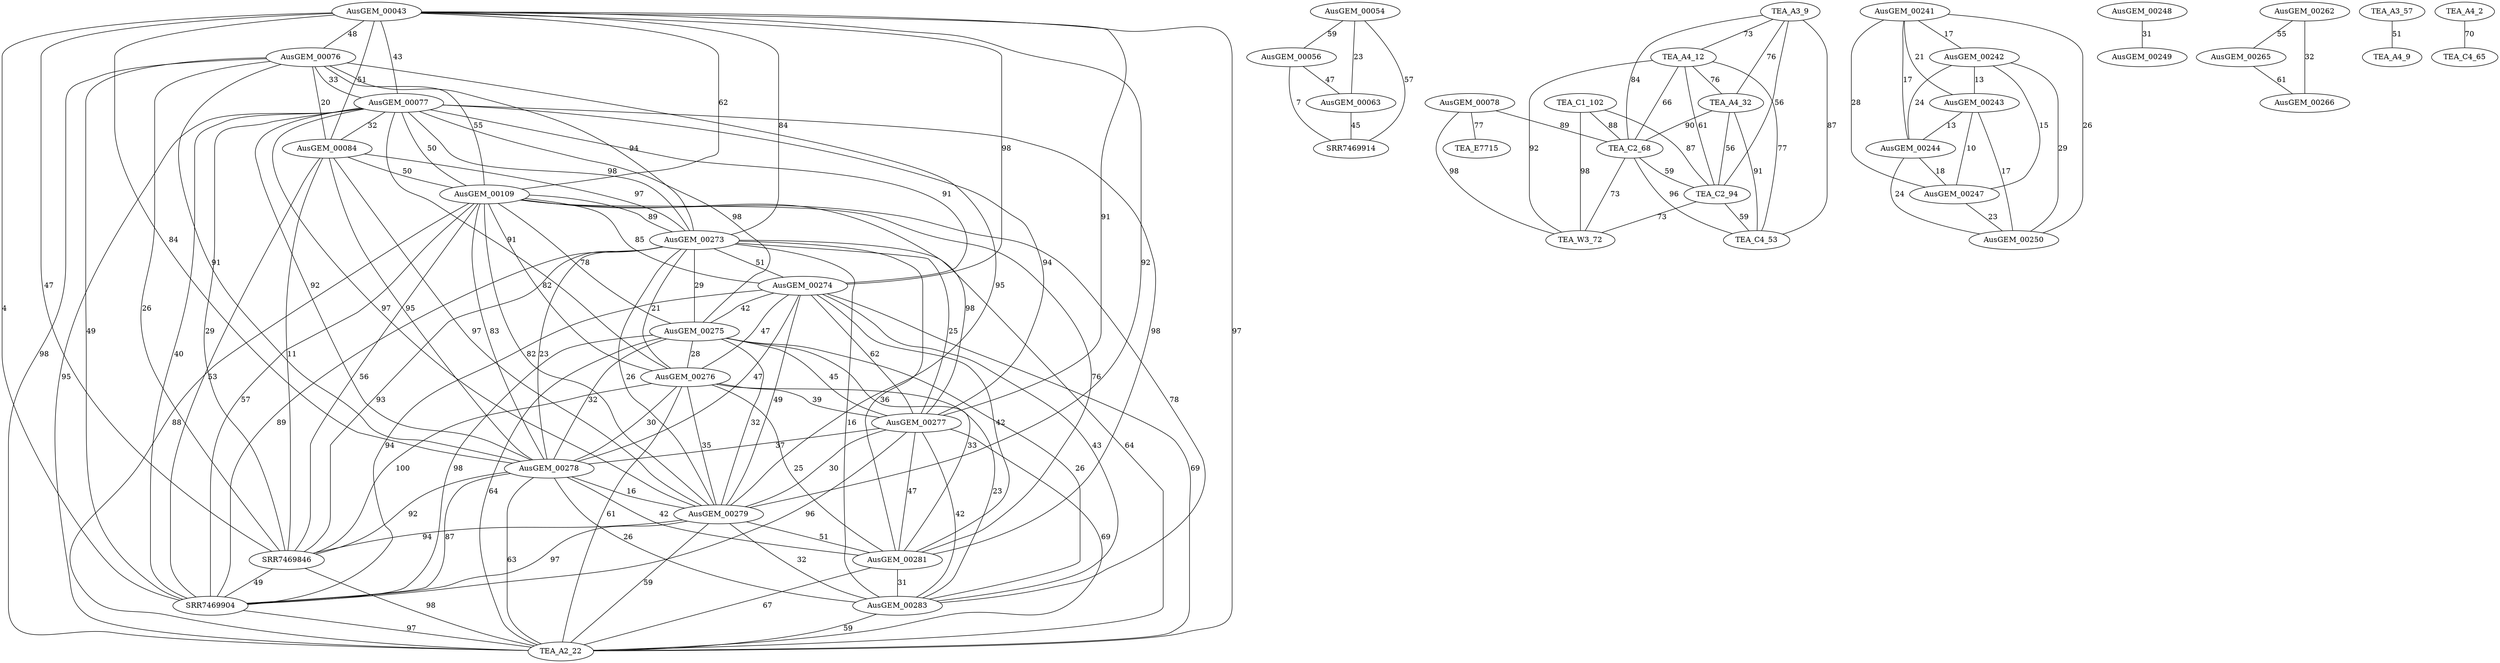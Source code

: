 graph {
	AusGEM_00043 -- AusGEM_00076 [label="48" weight=2.56] ;
	AusGEM_00043 -- AusGEM_00077 [label="43" weight=2.71] ;
	AusGEM_00043 -- AusGEM_00084 [label="51" weight=2.47] ;
	AusGEM_00043 -- AusGEM_00109 [label="62" weight=2.14] ;
	AusGEM_00043 -- AusGEM_00273 [label="84" weight=1.48] ;
	AusGEM_00043 -- AusGEM_00274 [label="98" weight=1.06] ;
	AusGEM_00043 -- AusGEM_00277 [label="91" weight=1.27] ;
	AusGEM_00043 -- AusGEM_00278 [label="84" weight=1.48] ;
	AusGEM_00043 -- AusGEM_00279 [label="92" weight=1.24] ;
	AusGEM_00043 -- SRR7469846 [label="47" weight=2.59] ;
	AusGEM_00043 -- SRR7469904 [label="4" weight=3.88] ;
	AusGEM_00043 -- TEA_A2_22 [label="97" weight=1.09] ;
	AusGEM_00054 -- AusGEM_00056 [label="59" weight=2.23] ;
	AusGEM_00054 -- AusGEM_00063 [label="23" weight=3.31] ;
	AusGEM_00054 -- SRR7469914 [label="57" weight=2.29] ;
	AusGEM_00056 -- AusGEM_00063 [label="47" weight=2.59] ;
	AusGEM_00056 -- SRR7469914 [label="7" weight=3.79] ;
	AusGEM_00063 -- SRR7469914 [label="45" weight=2.65] ;
	AusGEM_00076 -- AusGEM_00077 [label="33" weight=3.01] ;
	AusGEM_00076 -- AusGEM_00084 [label="20" weight=3.4] ;
	AusGEM_00076 -- AusGEM_00109 [label="55" weight=2.35] ;
	AusGEM_00076 -- AusGEM_00273 [label="94" weight=1.18] ;
	AusGEM_00076 -- AusGEM_00278 [label="91" weight=1.27] ;
	AusGEM_00076 -- AusGEM_00279 [label="95" weight=1.15] ;
	AusGEM_00076 -- SRR7469846 [label="26" weight=3.22] ;
	AusGEM_00076 -- SRR7469904 [label="49" weight=2.53] ;
	AusGEM_00076 -- TEA_A2_22 [label="98" weight=1.06] ;
	AusGEM_00077 -- AusGEM_00084 [label="32" weight=3.04] ;
	AusGEM_00077 -- AusGEM_00109 [label="50" weight=2.5] ;
	AusGEM_00077 -- AusGEM_00273 [label="98" weight=1.06] ;
	AusGEM_00077 -- AusGEM_00274 [label="91" weight=1.27] ;
	AusGEM_00077 -- AusGEM_00275 [label="98" weight=1.06] ;
	AusGEM_00077 -- AusGEM_00276 [label="91" weight=1.27] ;
	AusGEM_00077 -- AusGEM_00277 [label="94" weight=1.18] ;
	AusGEM_00077 -- AusGEM_00278 [label="92" weight=1.24] ;
	AusGEM_00077 -- AusGEM_00279 [label="97" weight=1.09] ;
	AusGEM_00077 -- AusGEM_00281 [label="98" weight=1.06] ;
	AusGEM_00077 -- SRR7469846 [label="29" weight=3.13] ;
	AusGEM_00077 -- SRR7469904 [label="40" weight=2.8] ;
	AusGEM_00077 -- TEA_A2_22 [label="95" weight=1.15] ;
	AusGEM_00078 -- TEA_C2_68 [label="89" weight=1.33] ;
	AusGEM_00078 -- TEA_E7715 [label="77" weight=1.69] ;
	AusGEM_00078 -- TEA_W3_72 [label="98" weight=1.06] ;
	AusGEM_00084 -- AusGEM_00109 [label="50" weight=2.5] ;
	AusGEM_00084 -- AusGEM_00273 [label="97" weight=1.09] ;
	AusGEM_00084 -- AusGEM_00278 [label="95" weight=1.15] ;
	AusGEM_00084 -- AusGEM_00279 [label="97" weight=1.09] ;
	AusGEM_00084 -- SRR7469846 [label="11" weight=3.67] ;
	AusGEM_00084 -- SRR7469904 [label="53" weight=2.41] ;
	AusGEM_00109 -- AusGEM_00273 [label="89" weight=1.33] ;
	AusGEM_00109 -- AusGEM_00274 [label="85" weight=1.45] ;
	AusGEM_00109 -- AusGEM_00275 [label="78" weight=1.66] ;
	AusGEM_00109 -- AusGEM_00276 [label="82" weight=1.54] ;
	AusGEM_00109 -- AusGEM_00277 [label="98" weight=1.06] ;
	AusGEM_00109 -- AusGEM_00278 [label="83" weight=1.51] ;
	AusGEM_00109 -- AusGEM_00279 [label="82" weight=1.54] ;
	AusGEM_00109 -- AusGEM_00281 [label="76" weight=1.72] ;
	AusGEM_00109 -- AusGEM_00283 [label="78" weight=1.66] ;
	AusGEM_00109 -- SRR7469846 [label="56" weight=2.32] ;
	AusGEM_00109 -- SRR7469904 [label="57" weight=2.29] ;
	AusGEM_00109 -- TEA_A2_22 [label="88" weight=1.36] ;
	AusGEM_00241 -- AusGEM_00242 [label="17" weight=3.49] ;
	AusGEM_00241 -- AusGEM_00243 [label="21" weight=3.37] ;
	AusGEM_00241 -- AusGEM_00244 [label="17" weight=3.49] ;
	AusGEM_00241 -- AusGEM_00247 [label="28" weight=3.16] ;
	AusGEM_00241 -- AusGEM_00250 [label="26" weight=3.22] ;
	AusGEM_00242 -- AusGEM_00243 [label="13" weight=3.61] ;
	AusGEM_00242 -- AusGEM_00244 [label="24" weight=3.28] ;
	AusGEM_00242 -- AusGEM_00247 [label="15" weight=3.55] ;
	AusGEM_00242 -- AusGEM_00250 [label="29" weight=3.13] ;
	AusGEM_00243 -- AusGEM_00244 [label="13" weight=3.61] ;
	AusGEM_00243 -- AusGEM_00247 [label="10" weight=3.7] ;
	AusGEM_00243 -- AusGEM_00250 [label="17" weight=3.49] ;
	AusGEM_00244 -- AusGEM_00247 [label="18" weight=3.46] ;
	AusGEM_00244 -- AusGEM_00250 [label="24" weight=3.28] ;
	AusGEM_00247 -- AusGEM_00250 [label="23" weight=3.31] ;
	AusGEM_00248 -- AusGEM_00249 [label="31" weight=3.07] ;
	AusGEM_00262 -- AusGEM_00265 [label="55" weight=2.35] ;
	AusGEM_00262 -- AusGEM_00266 [label="32" weight=3.04] ;
	AusGEM_00265 -- AusGEM_00266 [label="61" weight=2.17] ;
	AusGEM_00273 -- AusGEM_00274 [label="51" weight=2.47] ;
	AusGEM_00273 -- AusGEM_00275 [label="29" weight=3.13] ;
	AusGEM_00273 -- AusGEM_00276 [label="21" weight=3.37] ;
	AusGEM_00273 -- AusGEM_00277 [label="25" weight=3.25] ;
	AusGEM_00273 -- AusGEM_00278 [label="23" weight=3.31] ;
	AusGEM_00273 -- AusGEM_00279 [label="26" weight=3.22] ;
	AusGEM_00273 -- AusGEM_00281 [label="36" weight=2.92] ;
	AusGEM_00273 -- AusGEM_00283 [label="16" weight=3.52] ;
	AusGEM_00273 -- SRR7469846 [label="93" weight=1.21] ;
	AusGEM_00273 -- SRR7469904 [label="89" weight=1.33] ;
	AusGEM_00273 -- TEA_A2_22 [label="64" weight=2.08] ;
	AusGEM_00274 -- AusGEM_00275 [label="42" weight=2.74] ;
	AusGEM_00274 -- AusGEM_00276 [label="47" weight=2.59] ;
	AusGEM_00274 -- AusGEM_00277 [label="62" weight=2.14] ;
	AusGEM_00274 -- AusGEM_00278 [label="47" weight=2.59] ;
	AusGEM_00274 -- AusGEM_00279 [label="49" weight=2.53] ;
	AusGEM_00274 -- AusGEM_00281 [label="42" weight=2.74] ;
	AusGEM_00274 -- AusGEM_00283 [label="43" weight=2.71] ;
	AusGEM_00274 -- SRR7469904 [label="94" weight=1.18] ;
	AusGEM_00274 -- TEA_A2_22 [label="69" weight=1.93] ;
	AusGEM_00275 -- AusGEM_00276 [label="28" weight=3.16] ;
	AusGEM_00275 -- AusGEM_00277 [label="45" weight=2.65] ;
	AusGEM_00275 -- AusGEM_00278 [label="32" weight=3.04] ;
	AusGEM_00275 -- AusGEM_00279 [label="32" weight=3.04] ;
	AusGEM_00275 -- AusGEM_00281 [label="33" weight=3.01] ;
	AusGEM_00275 -- AusGEM_00283 [label="26" weight=3.22] ;
	AusGEM_00275 -- SRR7469904 [label="98" weight=1.06] ;
	AusGEM_00275 -- TEA_A2_22 [label="64" weight=2.08] ;
	AusGEM_00276 -- AusGEM_00277 [label="39" weight=2.83] ;
	AusGEM_00276 -- AusGEM_00278 [label="30" weight=3.1] ;
	AusGEM_00276 -- AusGEM_00279 [label="35" weight=2.95] ;
	AusGEM_00276 -- AusGEM_00281 [label="25" weight=3.25] ;
	AusGEM_00276 -- AusGEM_00283 [label="23" weight=3.31] ;
	AusGEM_00276 -- SRR7469846 [label="100" weight=1] ;
	AusGEM_00276 -- TEA_A2_22 [label="61" weight=2.17] ;
	AusGEM_00277 -- AusGEM_00278 [label="37" weight=2.89] ;
	AusGEM_00277 -- AusGEM_00279 [label="30" weight=3.1] ;
	AusGEM_00277 -- AusGEM_00281 [label="47" weight=2.59] ;
	AusGEM_00277 -- AusGEM_00283 [label="42" weight=2.74] ;
	AusGEM_00277 -- SRR7469904 [label="96" weight=1.12] ;
	AusGEM_00277 -- TEA_A2_22 [label="69" weight=1.93] ;
	AusGEM_00278 -- AusGEM_00279 [label="16" weight=3.52] ;
	AusGEM_00278 -- AusGEM_00281 [label="42" weight=2.74] ;
	AusGEM_00278 -- AusGEM_00283 [label="26" weight=3.22] ;
	AusGEM_00278 -- SRR7469846 [label="92" weight=1.24] ;
	AusGEM_00278 -- SRR7469904 [label="87" weight=1.39] ;
	AusGEM_00278 -- TEA_A2_22 [label="63" weight=2.11] ;
	AusGEM_00279 -- AusGEM_00281 [label="51" weight=2.47] ;
	AusGEM_00279 -- AusGEM_00283 [label="32" weight=3.04] ;
	AusGEM_00279 -- SRR7469846 [label="94" weight=1.18] ;
	AusGEM_00279 -- SRR7469904 [label="97" weight=1.09] ;
	AusGEM_00279 -- TEA_A2_22 [label="59" weight=2.23] ;
	AusGEM_00281 -- AusGEM_00283 [label="31" weight=3.07] ;
	AusGEM_00281 -- TEA_A2_22 [label="67" weight=1.99] ;
	AusGEM_00283 -- TEA_A2_22 [label="59" weight=2.23] ;
	SRR7469846 -- SRR7469904 [label="49" weight=2.53] ;
	SRR7469846 -- TEA_A2_22 [label="98" weight=1.06] ;
	SRR7469904 -- TEA_A2_22 [label="97" weight=1.09] ;
	TEA_A3_57 -- TEA_A4_9 [label="51" weight=2.47] ;
	TEA_A3_9 -- TEA_A4_12 [label="73" weight=1.81] ;
	TEA_A3_9 -- TEA_A4_32 [label="76" weight=1.72] ;
	TEA_A3_9 -- TEA_C2_68 [label="84" weight=1.48] ;
	TEA_A3_9 -- TEA_C2_94 [label="56" weight=2.32] ;
	TEA_A3_9 -- TEA_C4_53 [label="87" weight=1.39] ;
	TEA_A4_12 -- TEA_A4_32 [label="76" weight=1.72] ;
	TEA_A4_12 -- TEA_C2_68 [label="66" weight=2.02] ;
	TEA_A4_12 -- TEA_C2_94 [label="61" weight=2.17] ;
	TEA_A4_12 -- TEA_C4_53 [label="77" weight=1.69] ;
	TEA_A4_12 -- TEA_W3_72 [label="92" weight=1.24] ;
	TEA_A4_2 -- TEA_C4_65 [label="70" weight=1.9] ;
	TEA_A4_32 -- TEA_C2_68 [label="90" weight=1.3] ;
	TEA_A4_32 -- TEA_C2_94 [label="56" weight=2.32] ;
	TEA_A4_32 -- TEA_C4_53 [label="91" weight=1.27] ;
	TEA_C1_102 -- TEA_C2_68 [label="88" weight=1.36] ;
	TEA_C1_102 -- TEA_C2_94 [label="87" weight=1.39] ;
	TEA_C1_102 -- TEA_W3_72 [label="98" weight=1.06] ;
	TEA_C2_68 -- TEA_C2_94 [label="59" weight=2.23] ;
	TEA_C2_68 -- TEA_C4_53 [label="96" weight=1.12] ;
	TEA_C2_68 -- TEA_W3_72 [label="73" weight=1.81] ;
	TEA_C2_94 -- TEA_C4_53 [label="59" weight=2.23] ;
	TEA_C2_94 -- TEA_W3_72 [label="73" weight=1.81] ;
}
